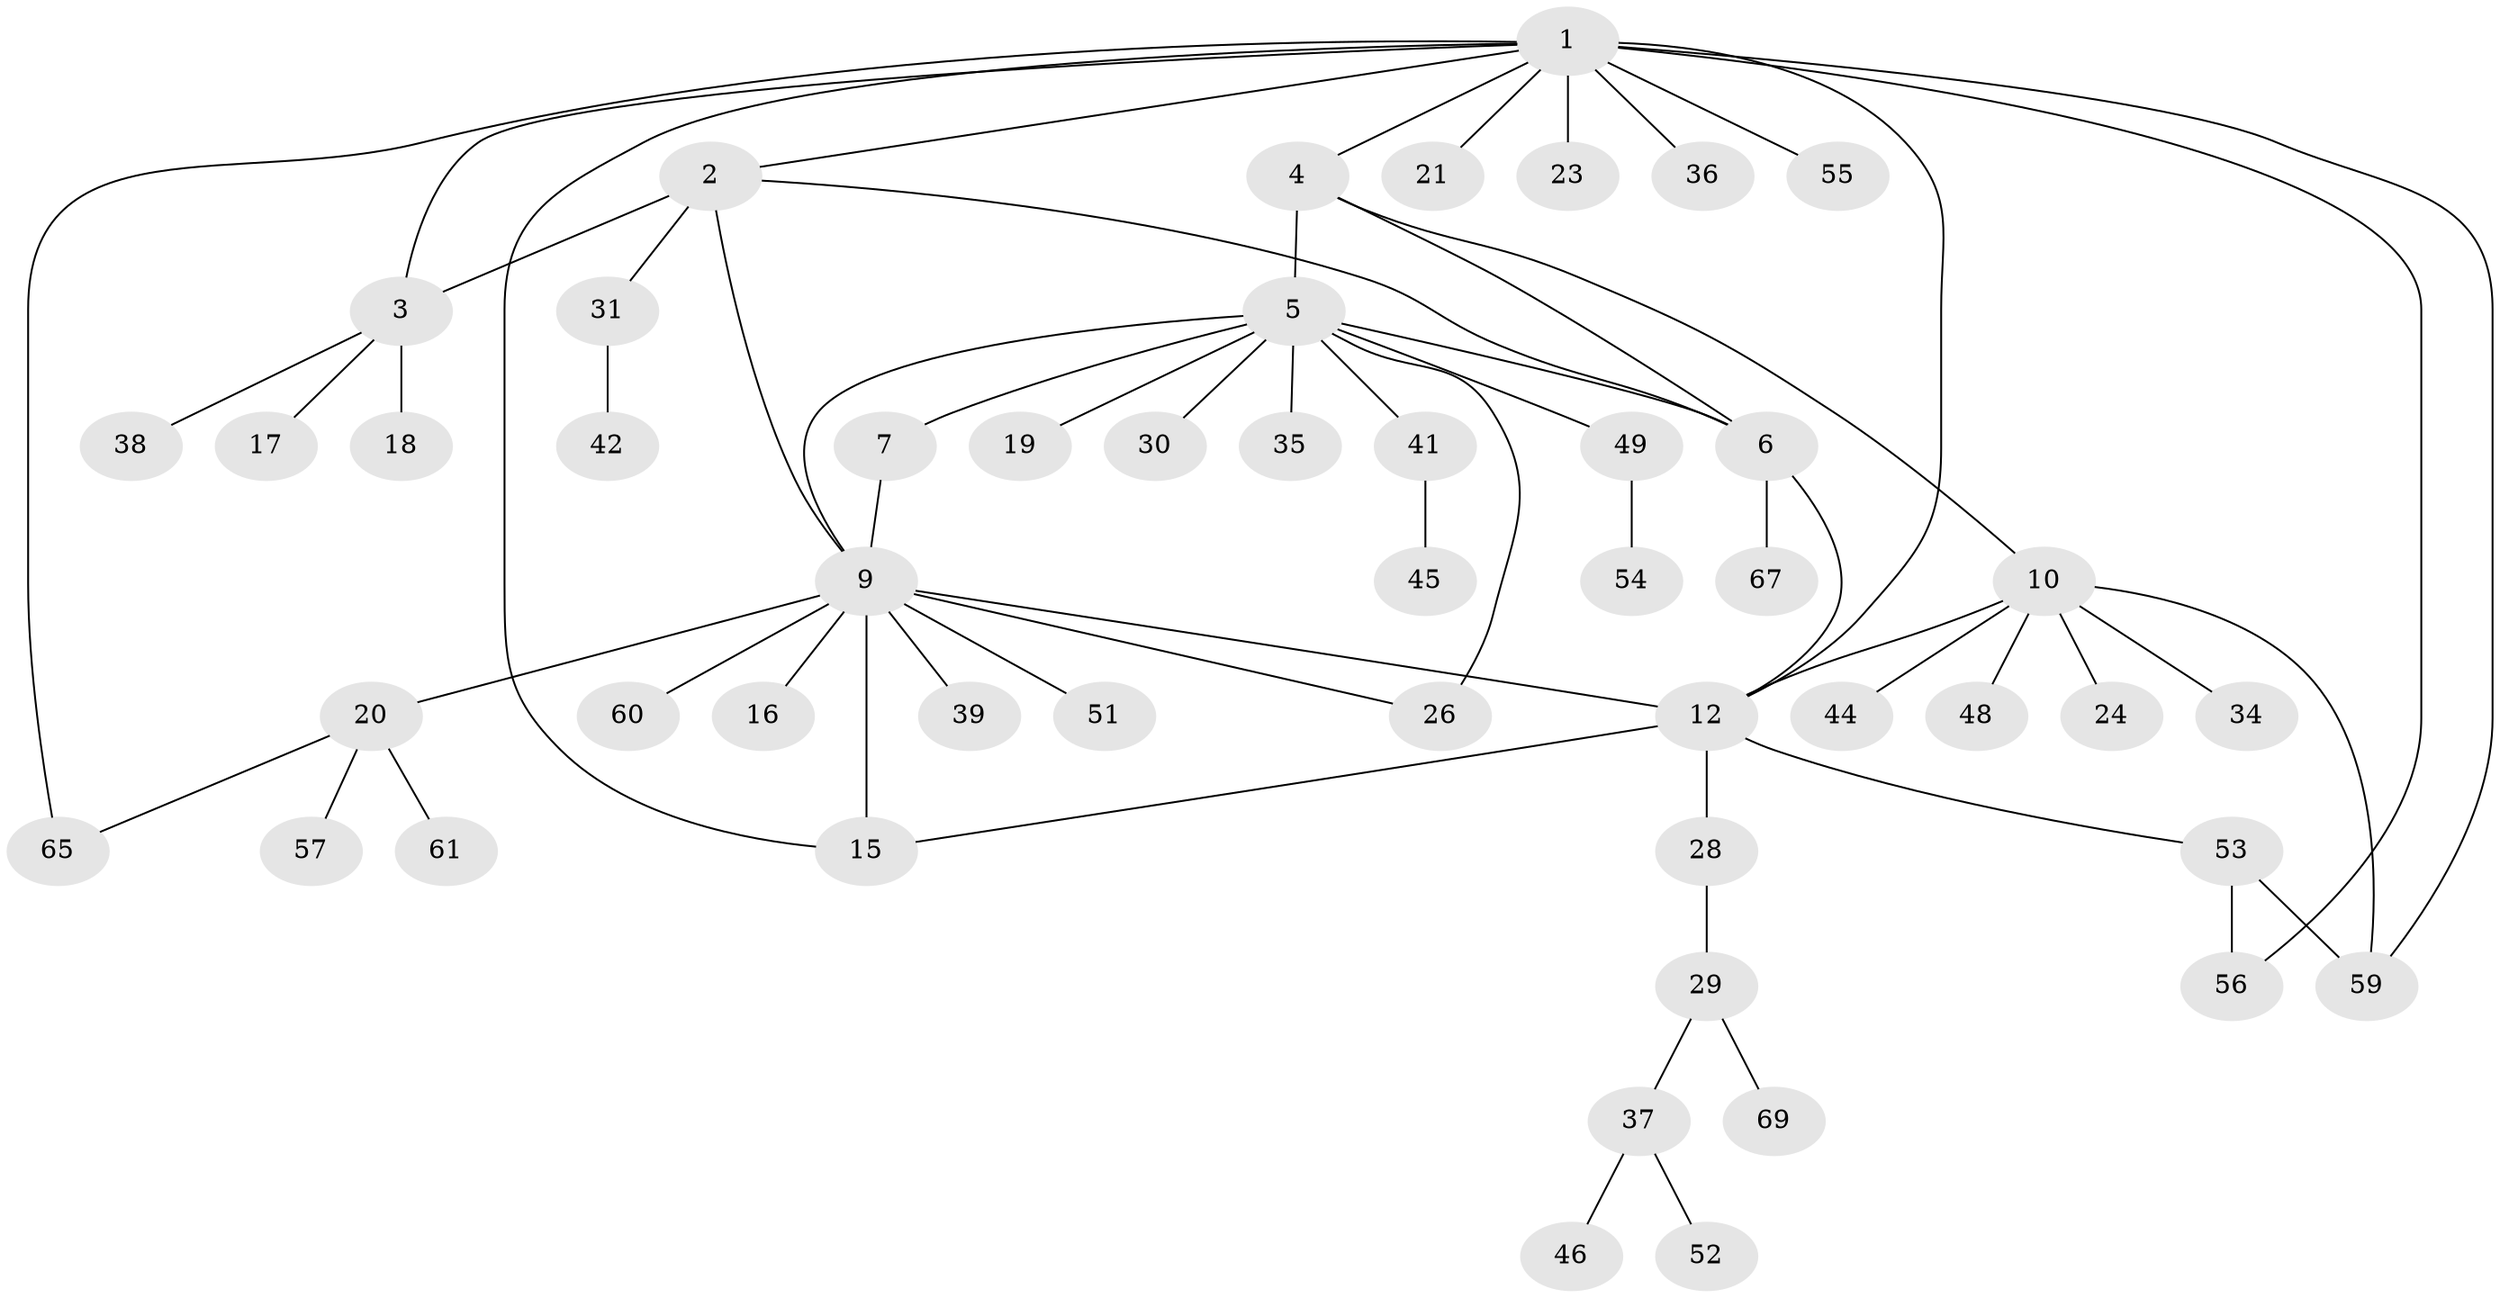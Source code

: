 // Generated by graph-tools (version 1.1) at 2025/24/03/03/25 07:24:17]
// undirected, 50 vertices, 64 edges
graph export_dot {
graph [start="1"]
  node [color=gray90,style=filled];
  1 [super="+13"];
  2;
  3 [super="+22"];
  4 [super="+40"];
  5 [super="+8"];
  6 [super="+64"];
  7 [super="+27"];
  9 [super="+33"];
  10 [super="+11"];
  12 [super="+14"];
  15;
  16;
  17;
  18;
  19 [super="+25"];
  20 [super="+47"];
  21 [super="+32"];
  23;
  24;
  26;
  28;
  29;
  30;
  31;
  34;
  35;
  36;
  37;
  38 [super="+63"];
  39 [super="+43"];
  41;
  42 [super="+68"];
  44;
  45;
  46;
  48 [super="+50"];
  49;
  51;
  52;
  53 [super="+62"];
  54 [super="+66"];
  55;
  56;
  57 [super="+58"];
  59;
  60;
  61;
  65;
  67;
  69;
  1 -- 2;
  1 -- 3;
  1 -- 4;
  1 -- 12 [weight=2];
  1 -- 65;
  1 -- 36;
  1 -- 15;
  1 -- 23;
  1 -- 21;
  1 -- 55;
  1 -- 56;
  1 -- 59;
  2 -- 3;
  2 -- 9;
  2 -- 31;
  2 -- 6;
  3 -- 17;
  3 -- 18;
  3 -- 38;
  4 -- 5;
  4 -- 6;
  4 -- 10;
  5 -- 6;
  5 -- 26;
  5 -- 35;
  5 -- 41;
  5 -- 49;
  5 -- 19;
  5 -- 7;
  5 -- 9;
  5 -- 30;
  6 -- 67;
  6 -- 12;
  7 -- 9;
  9 -- 12;
  9 -- 15;
  9 -- 16;
  9 -- 20;
  9 -- 26;
  9 -- 60;
  9 -- 51;
  9 -- 39;
  10 -- 12 [weight=2];
  10 -- 24;
  10 -- 34;
  10 -- 44;
  10 -- 48;
  10 -- 59;
  12 -- 53;
  12 -- 28;
  12 -- 15;
  20 -- 61;
  20 -- 65;
  20 -- 57;
  28 -- 29;
  29 -- 37;
  29 -- 69;
  31 -- 42;
  37 -- 46;
  37 -- 52;
  41 -- 45;
  49 -- 54;
  53 -- 56;
  53 -- 59;
}
